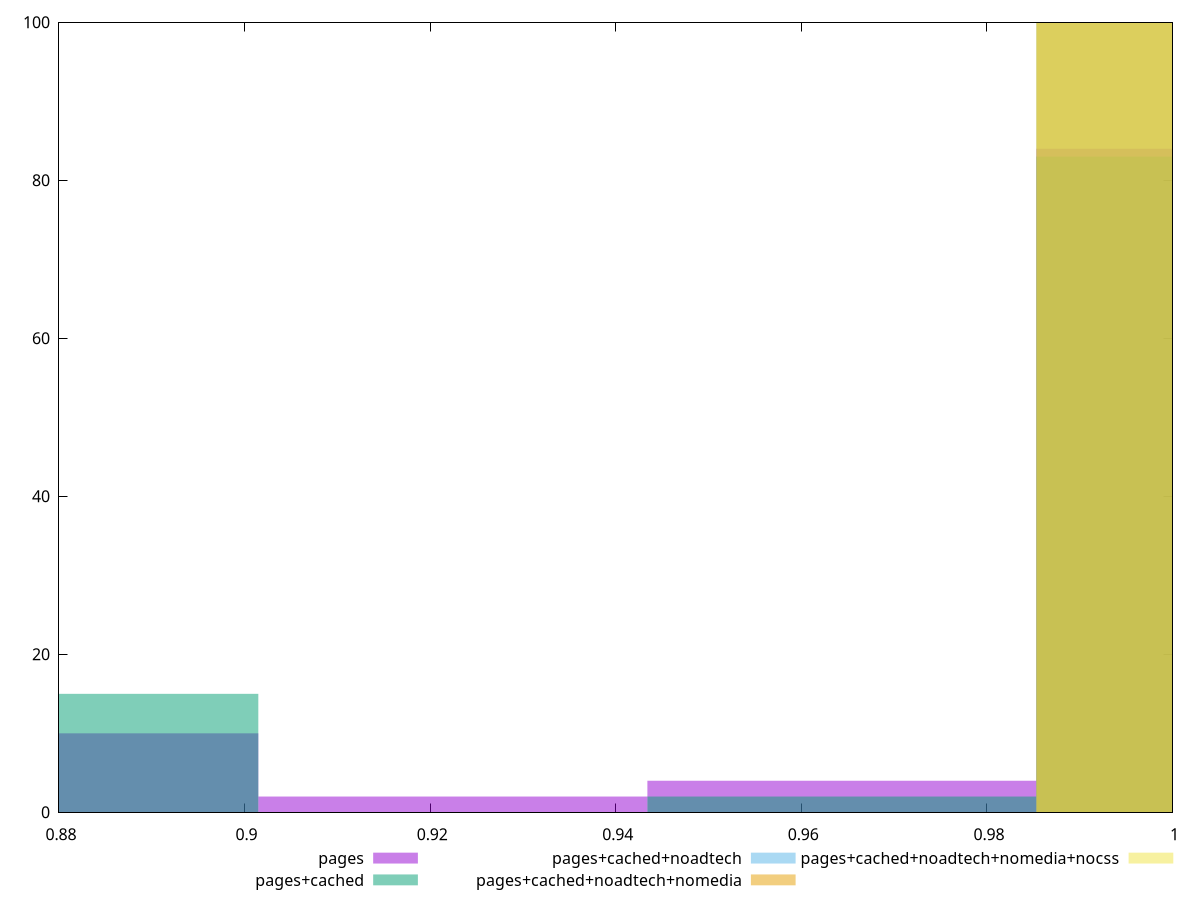 reset

$pages <<EOF
0.8805153956104377 10
1.0063033092690716 84
0.9224447001633157 2
0.9643740047161937 4
EOF

$pagesCached <<EOF
0.8805153956104377 15
1.0063033092690716 83
0.9643740047161937 2
EOF

$pagesCachedNoadtech <<EOF
1.0063033092690716 100
EOF

$pagesCachedNoadtechNomedia <<EOF
1.0063033092690716 100
EOF

$pagesCachedNoadtechNomediaNocss <<EOF
1.0063033092690716 100
EOF

set key outside below
set boxwidth 0.04192930455287799
set xrange [0.88:1]
set yrange [0:100]
set trange [0:100]
set style fill transparent solid 0.5 noborder
set terminal svg size 640, 530 enhanced background rgb 'white'
set output "report_00017_2021-02-10T15-08-03.406Z/unminified-css/comparison/histogram/all_score.svg"

plot $pages title "pages" with boxes, \
     $pagesCached title "pages+cached" with boxes, \
     $pagesCachedNoadtech title "pages+cached+noadtech" with boxes, \
     $pagesCachedNoadtechNomedia title "pages+cached+noadtech+nomedia" with boxes, \
     $pagesCachedNoadtechNomediaNocss title "pages+cached+noadtech+nomedia+nocss" with boxes

reset

